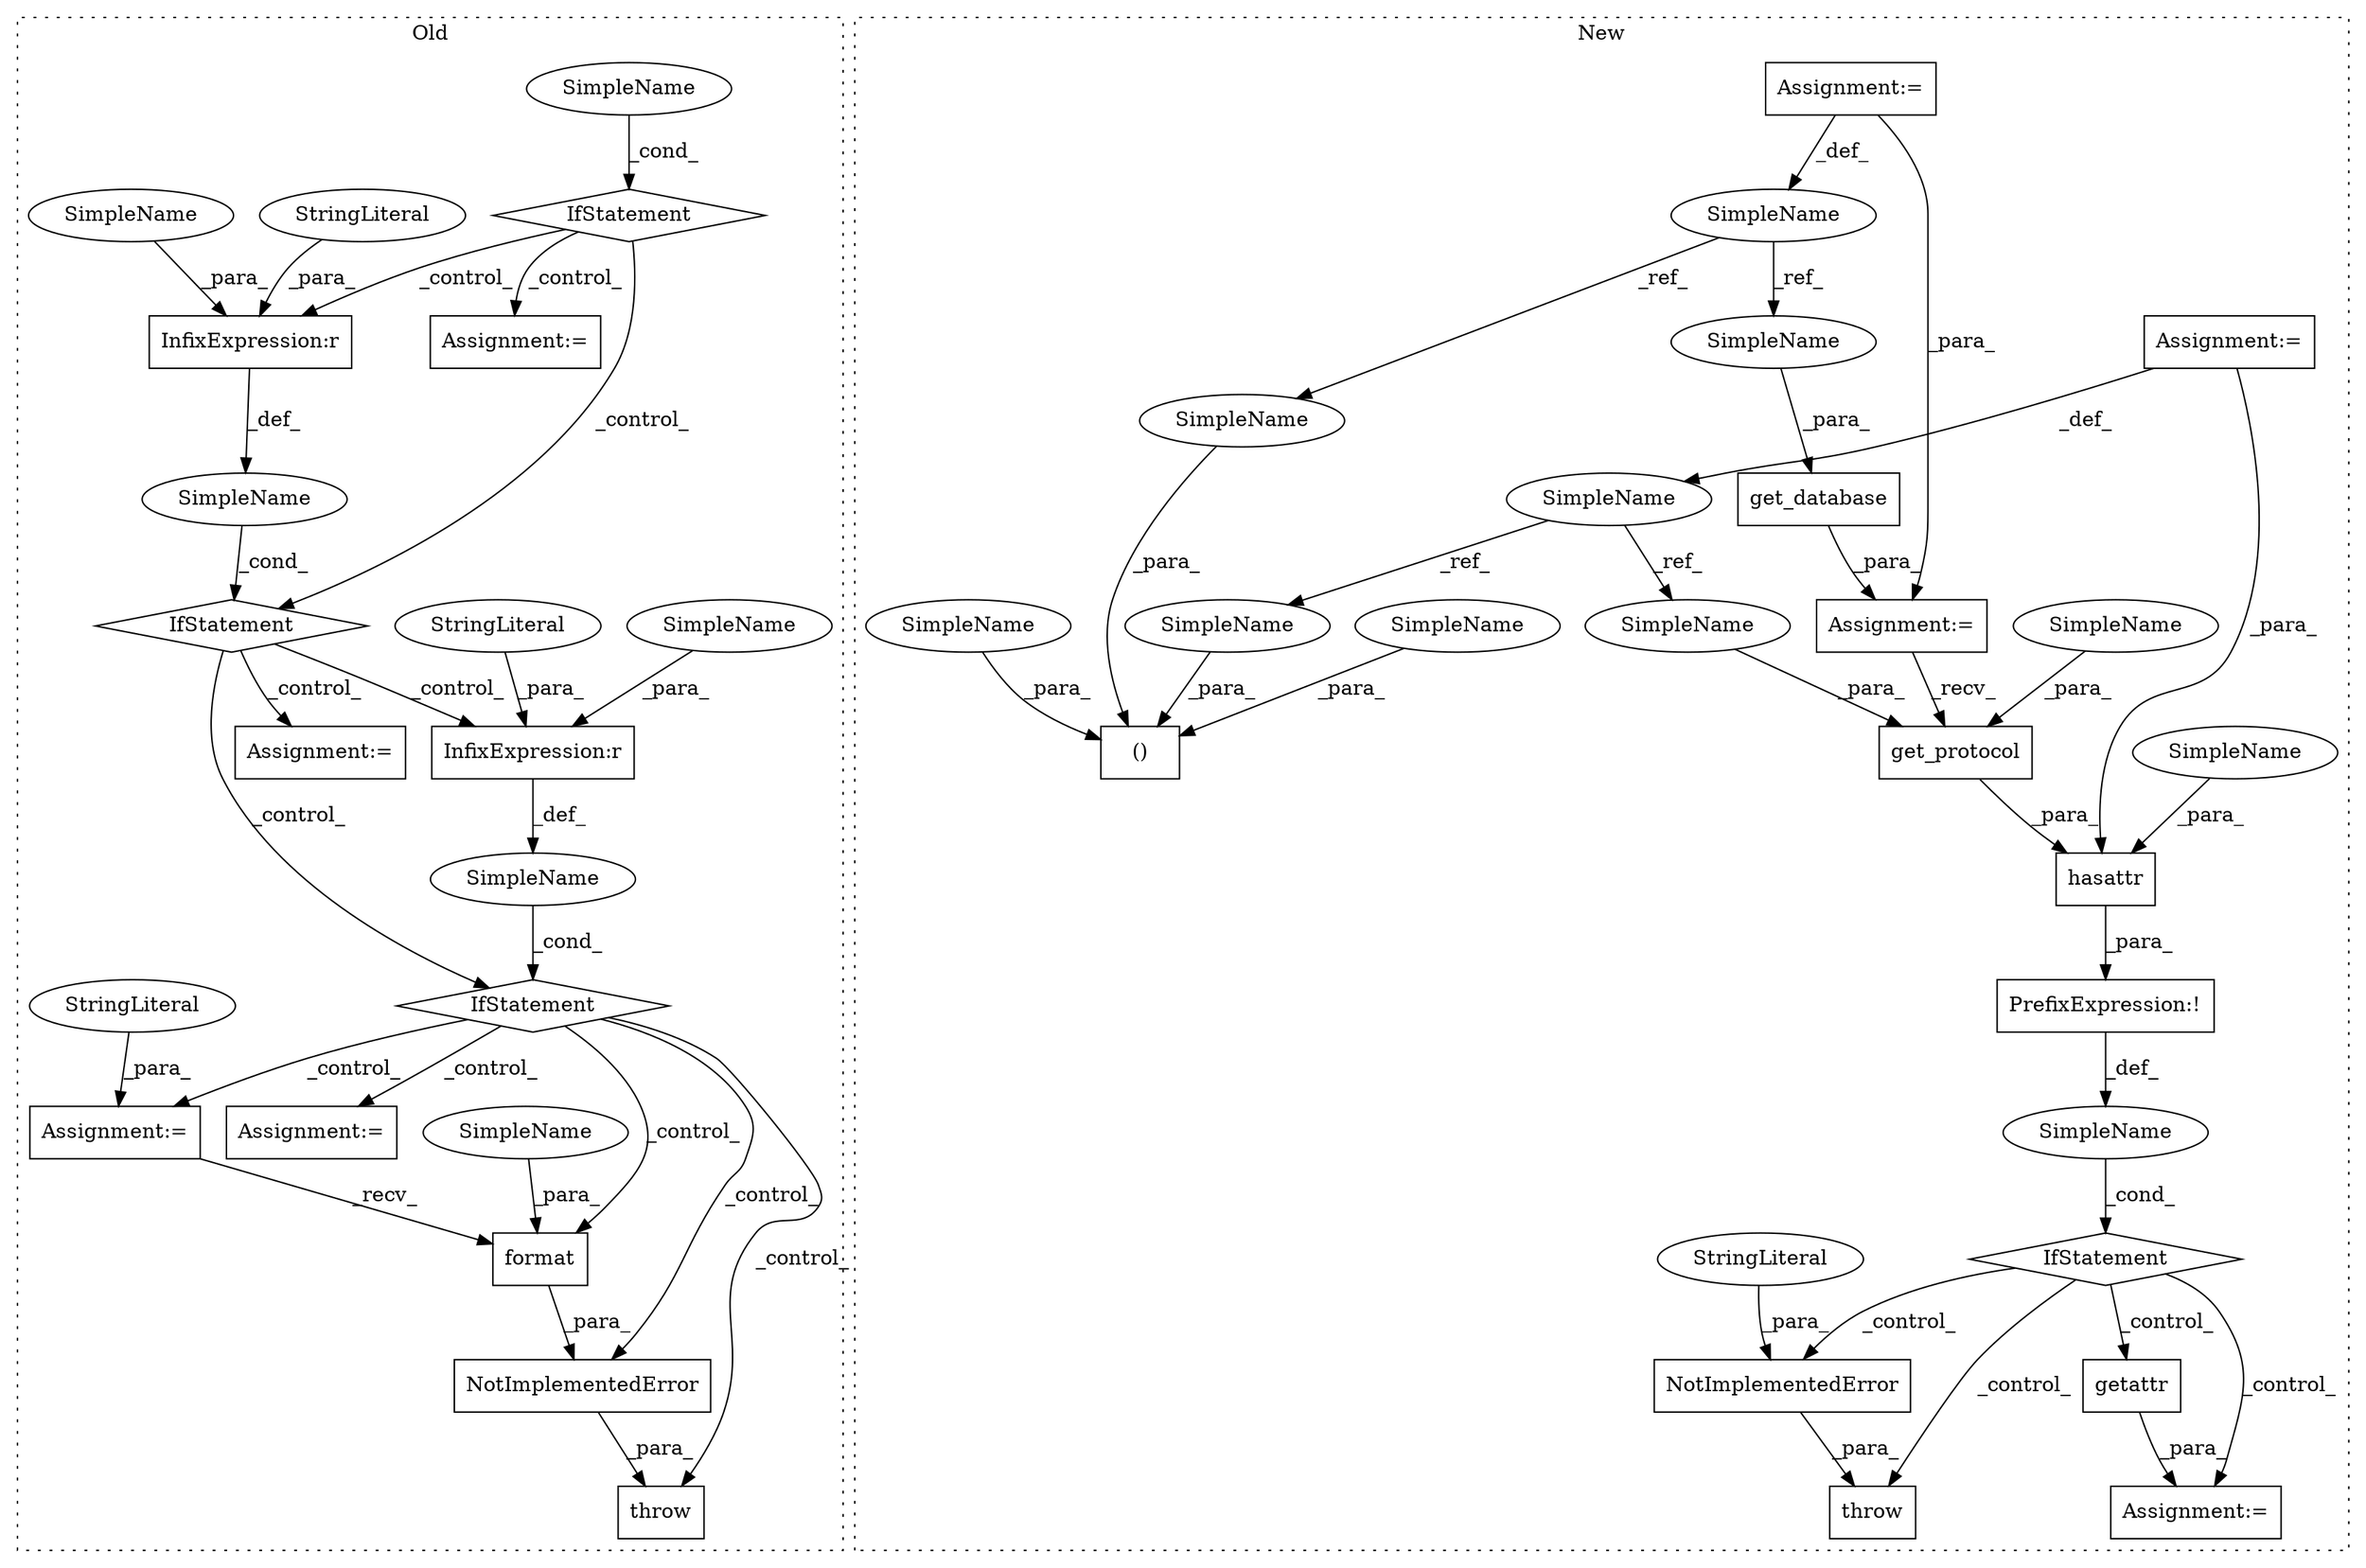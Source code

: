 digraph G {
subgraph cluster0 {
1 [label="IfStatement" a="25" s="4878,4897" l="4,2" shape="diamond"];
3 [label="SimpleName" a="42" s="" l="" shape="ellipse"];
4 [label="Assignment:=" a="7" s="5049" l="1" shape="box"];
5 [label="StringLiteral" a="45" s="5050" l="46" shape="ellipse"];
6 [label="InfixExpression:r" a="27" s="4888" l="4" shape="box"];
10 [label="SimpleName" a="42" s="" l="" shape="ellipse"];
11 [label="throw" a="53" s="5104" l="6" shape="box"];
13 [label="format" a="32" s="5134,5147" l="7,1" shape="box"];
15 [label="SimpleName" a="42" s="" l="" shape="ellipse"];
19 [label="NotImplementedError" a="32" s="5110,5148" l="20,1" shape="box"];
22 [label="InfixExpression:r" a="27" s="4969" l="4" shape="box"];
24 [label="IfStatement" a="25" s="4793,4814" l="4,2" shape="diamond"];
26 [label="Assignment:=" a="7" s="4838" l="1" shape="box"];
27 [label="IfStatement" a="25" s="4959,4979" l="4,2" shape="diamond"];
28 [label="Assignment:=" a="7" s="4921" l="1" shape="box"];
31 [label="StringLiteral" a="45" s="4892" l="5" shape="ellipse"];
34 [label="StringLiteral" a="45" s="4973" l="6" shape="ellipse"];
35 [label="Assignment:=" a="7" s="5003" l="1" shape="box"];
38 [label="SimpleName" a="42" s="5141" l="6" shape="ellipse"];
39 [label="SimpleName" a="42" s="4963" l="6" shape="ellipse"];
40 [label="SimpleName" a="42" s="4882" l="6" shape="ellipse"];
label = "Old";
style="dotted";
}
subgraph cluster1 {
2 [label="get_protocol" a="32" s="4799,4825" l="13,1" shape="box"];
7 [label="Assignment:=" a="7" s="4210" l="4" shape="box"];
8 [label="()" a="106" s="4649" l="59" shape="box"];
9 [label="hasattr" a="32" s="4837,4860" l="8,1" shape="box"];
12 [label="PrefixExpression:!" a="38" s="4836" l="1" shape="box"];
14 [label="SimpleName" a="42" s="4210" l="4" shape="ellipse"];
16 [label="NotImplementedError" a="32" s="4877,4899" l="20,1" shape="box"];
17 [label="SimpleName" a="42" s="" l="" shape="ellipse"];
18 [label="throw" a="53" s="4871" l="6" shape="box"];
20 [label="getattr" a="32" s="4927" l="9" shape="box"];
21 [label="get_database" a="32" s="4743,4774" l="13,1" shape="box"];
23 [label="SimpleName" a="42" s="4361" l="2" shape="ellipse"];
25 [label="IfStatement" a="25" s="4832,4861" l="4,2" shape="diamond"];
29 [label="Assignment:=" a="7" s="4361" l="2" shape="box"];
30 [label="Assignment:=" a="7" s="4926" l="1" shape="box"];
32 [label="Assignment:=" a="7" s="4742" l="1" shape="box"];
33 [label="StringLiteral" a="45" s="4897" l="2" shape="ellipse"];
36 [label="SimpleName" a="42" s="4756" l="2" shape="ellipse"];
37 [label="SimpleName" a="42" s="4649" l="2" shape="ellipse"];
41 [label="SimpleName" a="42" s="4702" l="6" shape="ellipse"];
42 [label="SimpleName" a="42" s="4854" l="6" shape="ellipse"];
43 [label="SimpleName" a="42" s="4664" l="4" shape="ellipse"];
44 [label="SimpleName" a="42" s="4812" l="4" shape="ellipse"];
45 [label="SimpleName" a="42" s="4817" l="8" shape="ellipse"];
46 [label="SimpleName" a="42" s="4681" l="8" shape="ellipse"];
label = "New";
style="dotted";
}
1 -> 22 [label="_control_"];
1 -> 27 [label="_control_"];
1 -> 28 [label="_control_"];
2 -> 9 [label="_para_"];
3 -> 1 [label="_cond_"];
4 -> 13 [label="_recv_"];
5 -> 4 [label="_para_"];
6 -> 3 [label="_def_"];
7 -> 9 [label="_para_"];
7 -> 14 [label="_def_"];
9 -> 12 [label="_para_"];
10 -> 27 [label="_cond_"];
12 -> 17 [label="_def_"];
13 -> 19 [label="_para_"];
14 -> 44 [label="_ref_"];
14 -> 43 [label="_ref_"];
15 -> 24 [label="_cond_"];
16 -> 18 [label="_para_"];
17 -> 25 [label="_cond_"];
19 -> 11 [label="_para_"];
20 -> 30 [label="_para_"];
21 -> 32 [label="_para_"];
22 -> 10 [label="_def_"];
23 -> 36 [label="_ref_"];
23 -> 37 [label="_ref_"];
24 -> 6 [label="_control_"];
24 -> 1 [label="_control_"];
24 -> 26 [label="_control_"];
25 -> 20 [label="_control_"];
25 -> 16 [label="_control_"];
25 -> 18 [label="_control_"];
25 -> 30 [label="_control_"];
27 -> 19 [label="_control_"];
27 -> 11 [label="_control_"];
27 -> 13 [label="_control_"];
27 -> 35 [label="_control_"];
27 -> 4 [label="_control_"];
29 -> 23 [label="_def_"];
29 -> 32 [label="_para_"];
31 -> 6 [label="_para_"];
32 -> 2 [label="_recv_"];
33 -> 16 [label="_para_"];
34 -> 22 [label="_para_"];
36 -> 21 [label="_para_"];
37 -> 8 [label="_para_"];
38 -> 13 [label="_para_"];
39 -> 22 [label="_para_"];
40 -> 6 [label="_para_"];
41 -> 8 [label="_para_"];
42 -> 9 [label="_para_"];
43 -> 8 [label="_para_"];
44 -> 2 [label="_para_"];
45 -> 2 [label="_para_"];
46 -> 8 [label="_para_"];
}